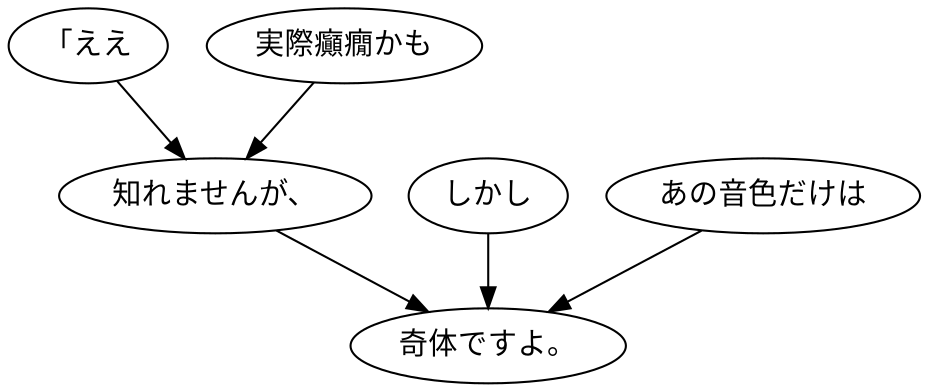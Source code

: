 digraph graph7923 {
	node0 [label="「ええ"];
	node1 [label="実際癲癇かも"];
	node2 [label="知れませんが、"];
	node3 [label="しかし"];
	node4 [label="あの音色だけは"];
	node5 [label="奇体ですよ。"];
	node0 -> node2;
	node1 -> node2;
	node2 -> node5;
	node3 -> node5;
	node4 -> node5;
}
